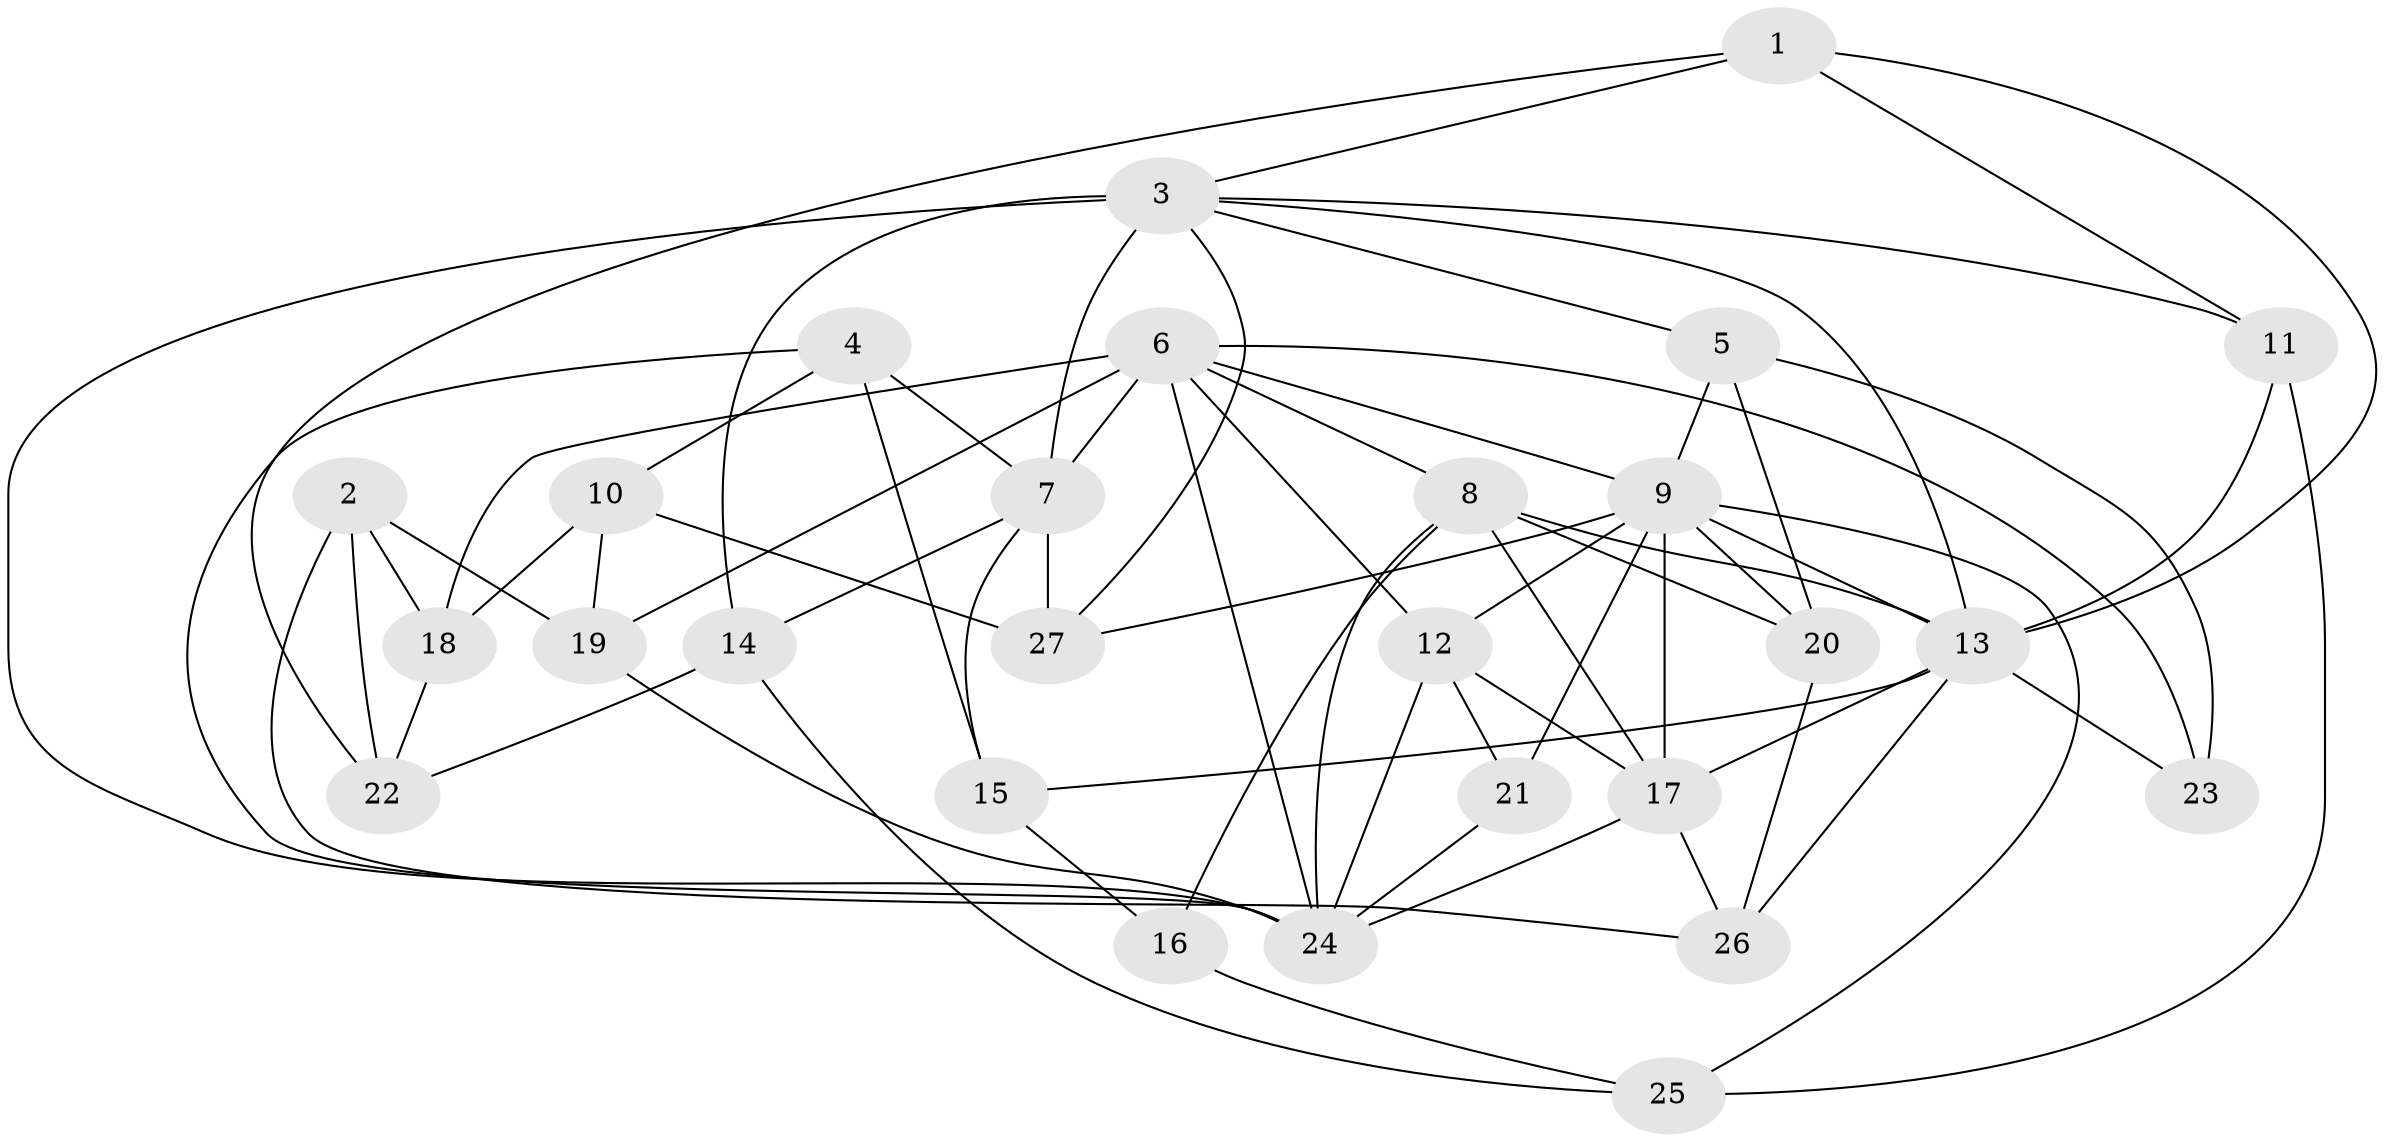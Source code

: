 // original degree distribution, {4: 1.0}
// Generated by graph-tools (version 1.1) at 2025/38/03/09/25 02:38:00]
// undirected, 27 vertices, 67 edges
graph export_dot {
graph [start="1"]
  node [color=gray90,style=filled];
  1;
  2;
  3;
  4;
  5;
  6;
  7;
  8;
  9;
  10;
  11;
  12;
  13;
  14;
  15;
  16;
  17;
  18;
  19;
  20;
  21;
  22;
  23;
  24;
  25;
  26;
  27;
  1 -- 3 [weight=1.0];
  1 -- 11 [weight=1.0];
  1 -- 13 [weight=1.0];
  1 -- 22 [weight=1.0];
  2 -- 18 [weight=1.0];
  2 -- 19 [weight=1.0];
  2 -- 22 [weight=1.0];
  2 -- 26 [weight=1.0];
  3 -- 5 [weight=1.0];
  3 -- 7 [weight=3.0];
  3 -- 11 [weight=1.0];
  3 -- 13 [weight=1.0];
  3 -- 14 [weight=1.0];
  3 -- 24 [weight=1.0];
  3 -- 27 [weight=1.0];
  4 -- 7 [weight=1.0];
  4 -- 10 [weight=1.0];
  4 -- 15 [weight=1.0];
  4 -- 24 [weight=1.0];
  5 -- 9 [weight=1.0];
  5 -- 20 [weight=1.0];
  5 -- 23 [weight=1.0];
  6 -- 7 [weight=1.0];
  6 -- 8 [weight=1.0];
  6 -- 9 [weight=1.0];
  6 -- 12 [weight=3.0];
  6 -- 18 [weight=1.0];
  6 -- 19 [weight=1.0];
  6 -- 23 [weight=1.0];
  6 -- 24 [weight=1.0];
  7 -- 14 [weight=1.0];
  7 -- 15 [weight=1.0];
  7 -- 27 [weight=1.0];
  8 -- 13 [weight=1.0];
  8 -- 16 [weight=2.0];
  8 -- 17 [weight=1.0];
  8 -- 20 [weight=1.0];
  8 -- 24 [weight=2.0];
  9 -- 12 [weight=1.0];
  9 -- 13 [weight=1.0];
  9 -- 17 [weight=1.0];
  9 -- 20 [weight=1.0];
  9 -- 21 [weight=2.0];
  9 -- 25 [weight=1.0];
  9 -- 27 [weight=1.0];
  10 -- 18 [weight=1.0];
  10 -- 19 [weight=1.0];
  10 -- 27 [weight=1.0];
  11 -- 13 [weight=1.0];
  11 -- 25 [weight=1.0];
  12 -- 17 [weight=2.0];
  12 -- 21 [weight=1.0];
  12 -- 24 [weight=1.0];
  13 -- 15 [weight=1.0];
  13 -- 17 [weight=1.0];
  13 -- 23 [weight=2.0];
  13 -- 26 [weight=1.0];
  14 -- 22 [weight=1.0];
  14 -- 25 [weight=1.0];
  15 -- 16 [weight=1.0];
  16 -- 25 [weight=1.0];
  17 -- 24 [weight=2.0];
  17 -- 26 [weight=1.0];
  18 -- 22 [weight=1.0];
  19 -- 24 [weight=1.0];
  20 -- 26 [weight=1.0];
  21 -- 24 [weight=1.0];
}
